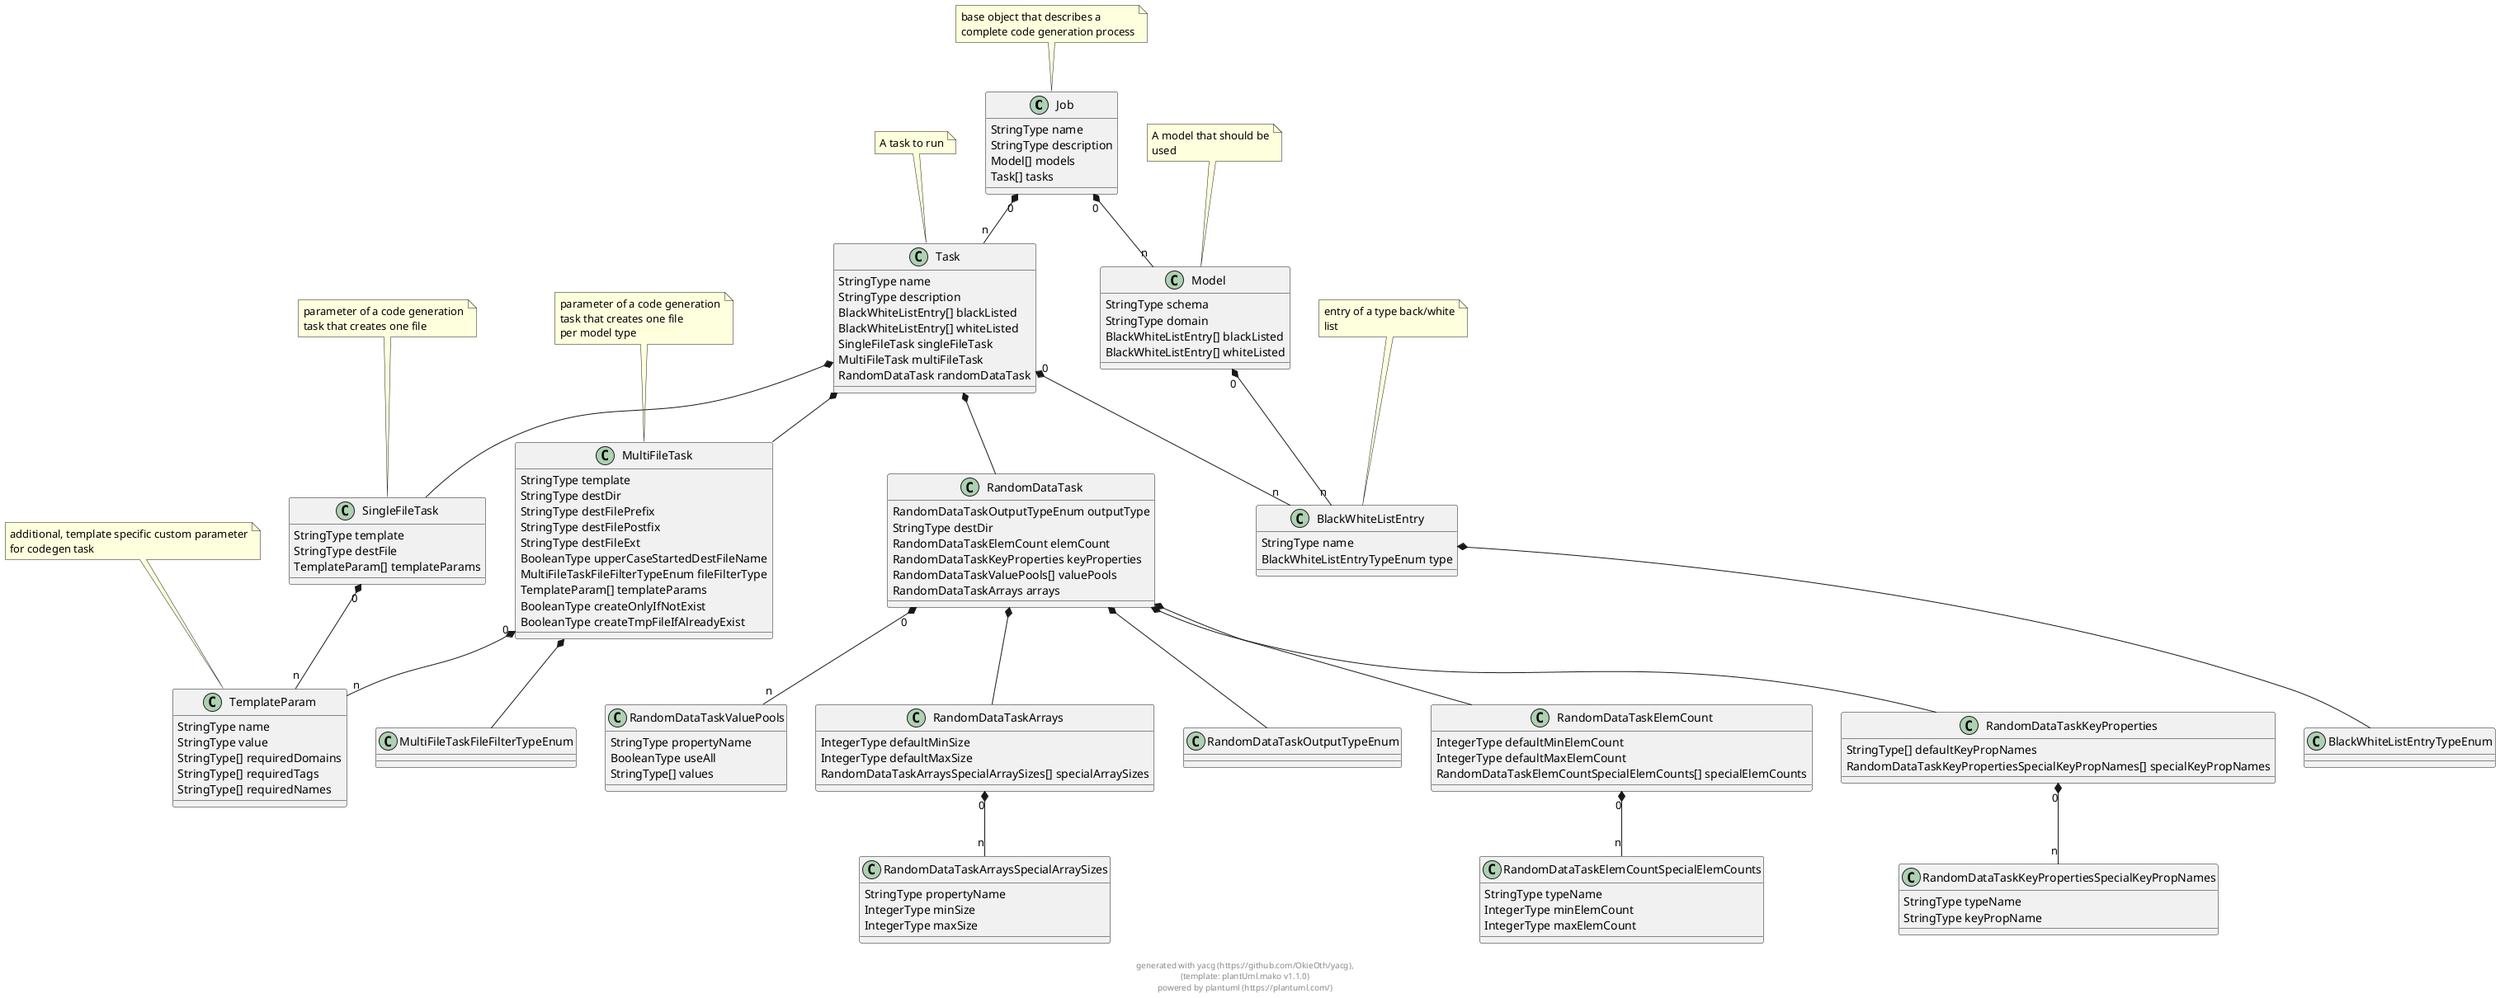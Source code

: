 
@startuml

class Job {
    StringType name 
    StringType description 
    Model[] models 
    Task[] tasks 
}
 
note top: base object that describes a\ncomplete code generation process

class Model {
    StringType schema 
    StringType domain 
    BlackWhiteListEntry[] blackListed 
    BlackWhiteListEntry[] whiteListed 
}
 
note top: A model that should be\nused

class Task {
    StringType name 
    StringType description 
    BlackWhiteListEntry[] blackListed 
    BlackWhiteListEntry[] whiteListed 
    SingleFileTask singleFileTask 
    MultiFileTask multiFileTask 
    RandomDataTask randomDataTask 
}
 
note top: A task to run

class BlackWhiteListEntry {
    StringType name 
    BlackWhiteListEntryTypeEnum type 
}
 
note top: entry of a type back/white\nlist

class BlackWhiteListEntryTypeEnum {
}
 

class SingleFileTask {
    StringType template 
    StringType destFile 
    TemplateParam[] templateParams 
}
 
note top: parameter of a code generation\ntask that creates one file

class TemplateParam {
    StringType name 
    StringType value 
    StringType[] requiredDomains 
    StringType[] requiredTags 
    StringType[] requiredNames 
}
 
note top: additional, template specific custom parameter\nfor codegen task

class MultiFileTask {
    StringType template 
    StringType destDir 
    StringType destFilePrefix 
    StringType destFilePostfix 
    StringType destFileExt 
    BooleanType upperCaseStartedDestFileName 
    MultiFileTaskFileFilterTypeEnum fileFilterType 
    TemplateParam[] templateParams 
    BooleanType createOnlyIfNotExist 
    BooleanType createTmpFileIfAlreadyExist 
}
 
note top: parameter of a code generation\ntask that creates one file\nper model type

class MultiFileTaskFileFilterTypeEnum {
}
 

class RandomDataTask {
    RandomDataTaskOutputTypeEnum outputType 
    StringType destDir 
    RandomDataTaskElemCount elemCount 
    RandomDataTaskKeyProperties keyProperties 
    RandomDataTaskValuePools[] valuePools 
    RandomDataTaskArrays arrays 
}
 

class RandomDataTaskOutputTypeEnum {
}
 

class RandomDataTaskElemCount {
    IntegerType defaultMinElemCount 
    IntegerType defaultMaxElemCount 
    RandomDataTaskElemCountSpecialElemCounts[] specialElemCounts 
}
 

class RandomDataTaskElemCountSpecialElemCounts {
    StringType typeName 
    IntegerType minElemCount 
    IntegerType maxElemCount 
}
 

class RandomDataTaskKeyProperties {
    StringType[] defaultKeyPropNames 
    RandomDataTaskKeyPropertiesSpecialKeyPropNames[] specialKeyPropNames 
}
 

class RandomDataTaskKeyPropertiesSpecialKeyPropNames {
    StringType typeName 
    StringType keyPropName 
}
 

class RandomDataTaskValuePools {
    StringType propertyName 
    BooleanType useAll 
    StringType[] values 
}
 

class RandomDataTaskArrays {
    IntegerType defaultMinSize 
    IntegerType defaultMaxSize 
    RandomDataTaskArraysSpecialArraySizes[] specialArraySizes 
}
 

class RandomDataTaskArraysSpecialArraySizes {
    StringType propertyName 
    IntegerType minSize 
    IntegerType maxSize 
}
 


    
Job "0" *-- "n" Model        
            
Job "0" *-- "n" Task        
            
    
Model "0" *-- "n" BlackWhiteListEntry        
            
    
Task "0" *-- "n" BlackWhiteListEntry        
            
Task  *--  SingleFileTask        
            
Task  *--  MultiFileTask        
            
Task  *--  RandomDataTask        
            
    
BlackWhiteListEntry  *--  BlackWhiteListEntryTypeEnum        
            
    
    
SingleFileTask "0" *-- "n" TemplateParam        
            
    
    
MultiFileTask  *--  MultiFileTaskFileFilterTypeEnum        
            
MultiFileTask "0" *-- "n" TemplateParam        
            
    
    
RandomDataTask  *--  RandomDataTaskOutputTypeEnum        
            
RandomDataTask  *--  RandomDataTaskElemCount        
            
RandomDataTask  *--  RandomDataTaskKeyProperties        
            
RandomDataTask "0" *-- "n" RandomDataTaskValuePools        
            
RandomDataTask  *--  RandomDataTaskArrays        
            
    
    
RandomDataTaskElemCount "0" *-- "n" RandomDataTaskElemCountSpecialElemCounts        
            
    
    
RandomDataTaskKeyProperties "0" *-- "n" RandomDataTaskKeyPropertiesSpecialKeyPropNames        
            
    
    
    
RandomDataTaskArrays "0" *-- "n" RandomDataTaskArraysSpecialArraySizes        
            
    

footer \ngenerated with yacg (https://github.com/OkieOth/yacg),\n(template: plantUml.mako v1.1.0)\npowered by plantuml (https://plantuml.com/)
@enduml